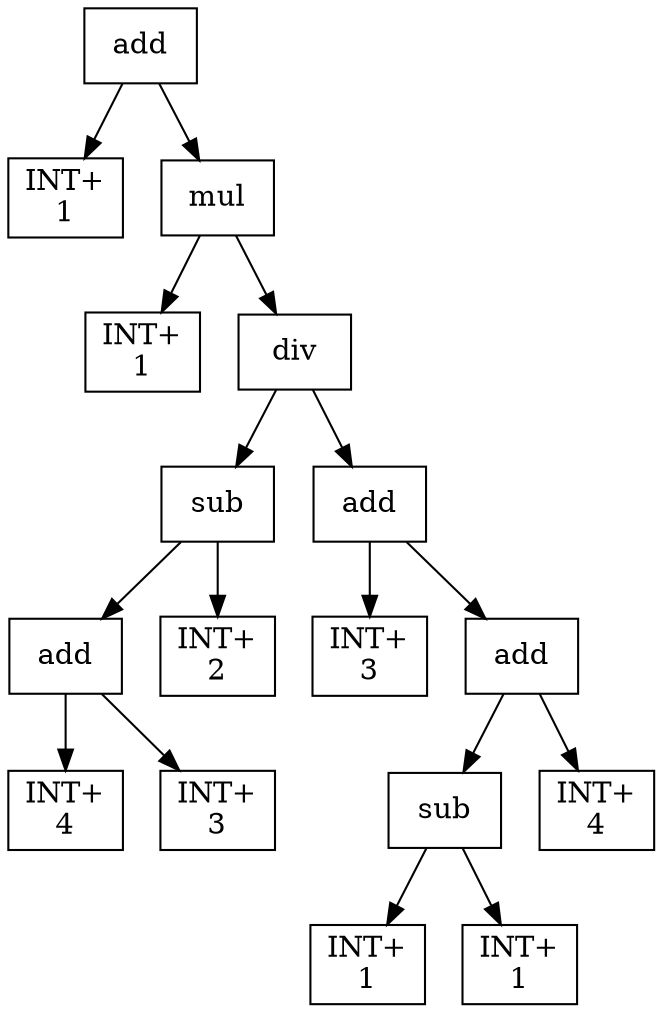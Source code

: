digraph expr {
  node [shape=box];
  n1 [label="add"];
  n2 [label="INT+\n1"];
  n3 [label="mul"];
  n4 [label="INT+\n1"];
  n5 [label="div"];
  n6 [label="sub"];
  n7 [label="add"];
  n8 [label="INT+\n4"];
  n9 [label="INT+\n3"];
  n7 -> n8;
  n7 -> n9;
  n10 [label="INT+\n2"];
  n6 -> n7;
  n6 -> n10;
  n11 [label="add"];
  n12 [label="INT+\n3"];
  n13 [label="add"];
  n14 [label="sub"];
  n15 [label="INT+\n1"];
  n16 [label="INT+\n1"];
  n14 -> n15;
  n14 -> n16;
  n17 [label="INT+\n4"];
  n13 -> n14;
  n13 -> n17;
  n11 -> n12;
  n11 -> n13;
  n5 -> n6;
  n5 -> n11;
  n3 -> n4;
  n3 -> n5;
  n1 -> n2;
  n1 -> n3;
}
